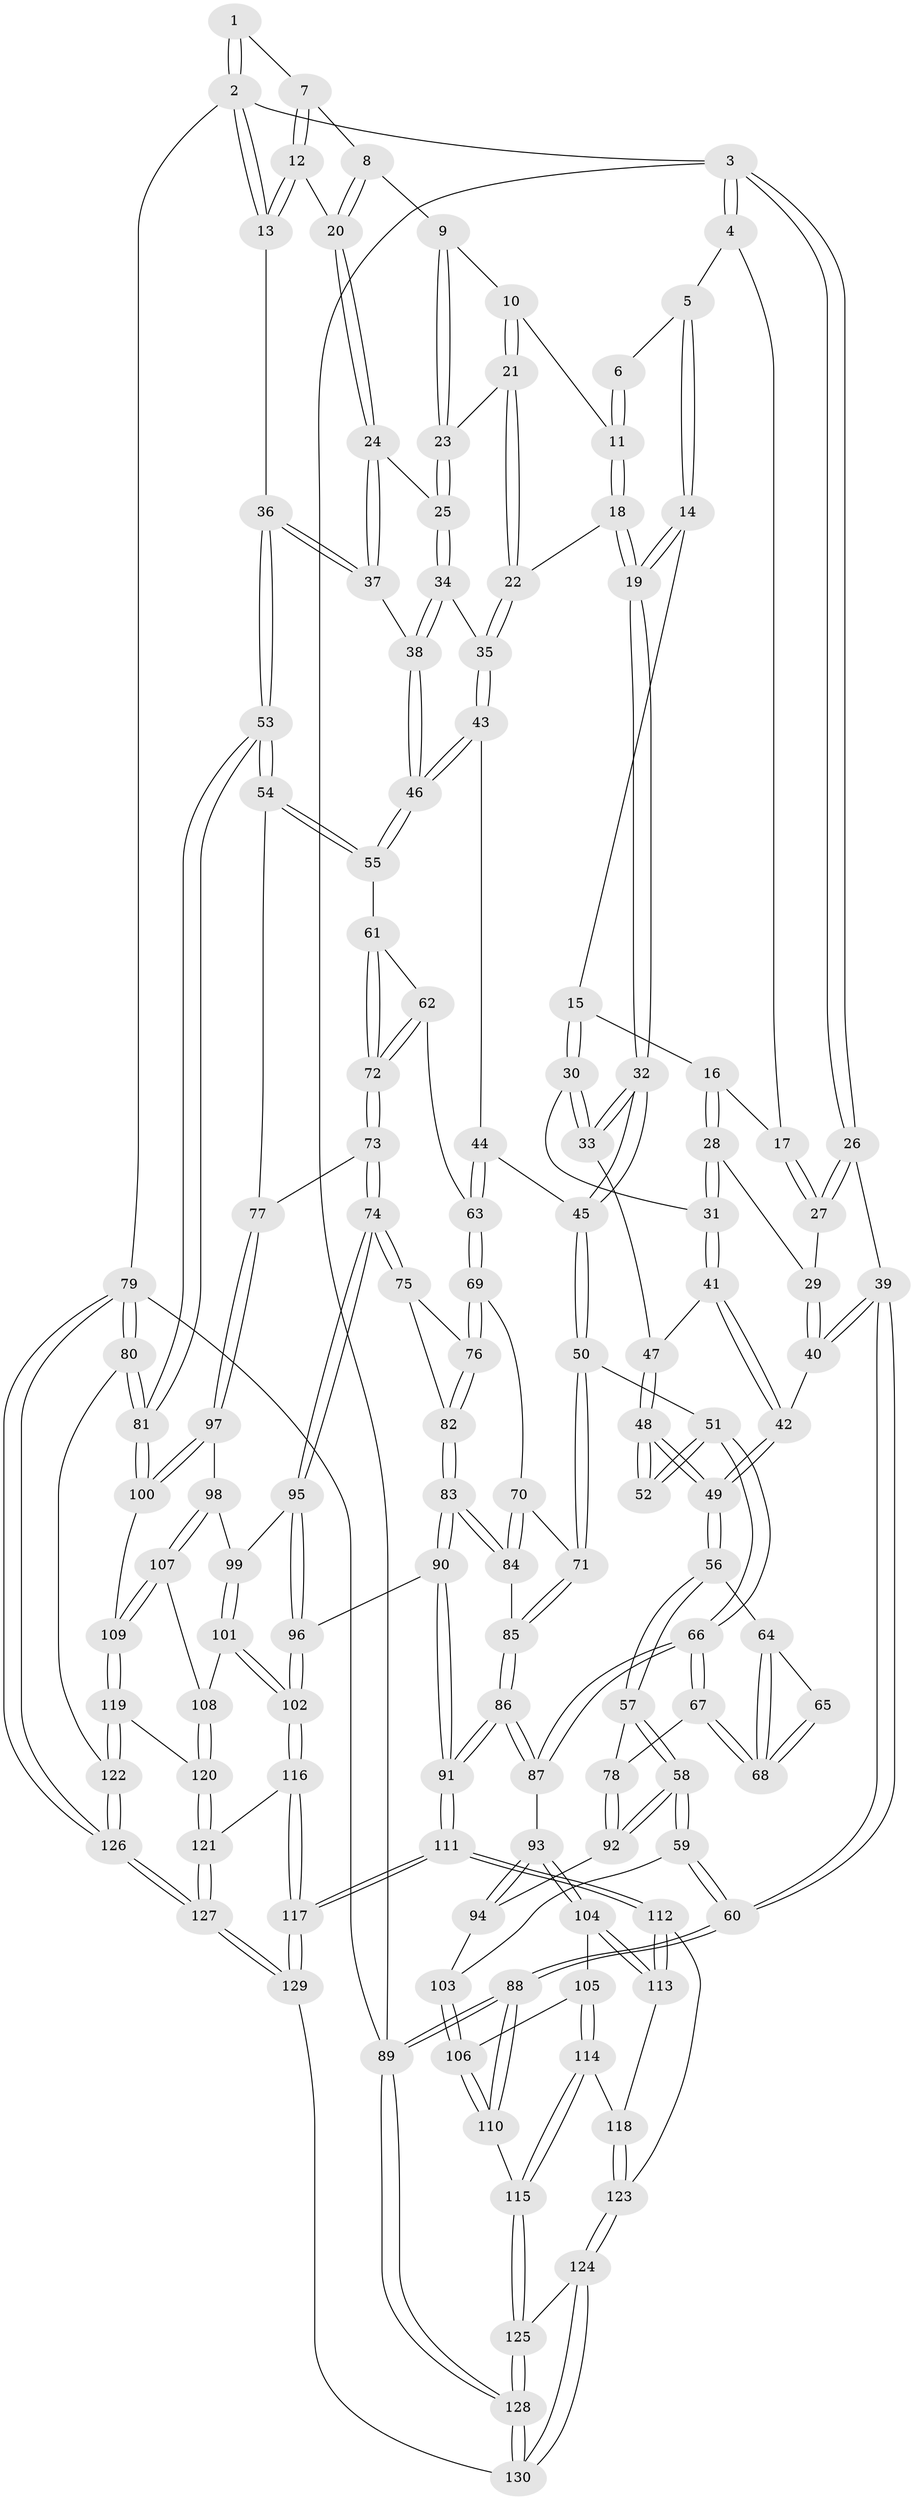 // coarse degree distribution, {4: 0.46153846153846156, 10: 0.019230769230769232, 6: 0.09615384615384616, 5: 0.25, 3: 0.09615384615384616, 1: 0.019230769230769232, 7: 0.019230769230769232, 2: 0.019230769230769232, 8: 0.019230769230769232}
// Generated by graph-tools (version 1.1) at 2025/21/03/04/25 18:21:41]
// undirected, 130 vertices, 322 edges
graph export_dot {
graph [start="1"]
  node [color=gray90,style=filled];
  1 [pos="+0.6942534094015433+0"];
  2 [pos="+1+0"];
  3 [pos="+0+0"];
  4 [pos="+0.14639962714044272+0"];
  5 [pos="+0.26677388000698304+0"];
  6 [pos="+0.6923711591321587+0"];
  7 [pos="+0.7603189732504826+0"];
  8 [pos="+0.8020962237839826+0.06386171405746147"];
  9 [pos="+0.7658268140260035+0.12438587172823186"];
  10 [pos="+0.6716062854748356+0.08522064259240997"];
  11 [pos="+0.6224194662506969+0"];
  12 [pos="+0.9824812442422116+0.1039035695293372"];
  13 [pos="+1+0.03457195568245051"];
  14 [pos="+0.34283008600907866+0.05330139174847917"];
  15 [pos="+0.27151426618577323+0.12289386822261253"];
  16 [pos="+0.1429607345155001+0.1325664572981969"];
  17 [pos="+0.14094451834715524+0.1312070668247158"];
  18 [pos="+0.4942173247149084+0.15004498036634215"];
  19 [pos="+0.4614235000849273+0.1615130345863452"];
  20 [pos="+0.9224822256006822+0.12098824954353038"];
  21 [pos="+0.672807764841886+0.16696904323465847"];
  22 [pos="+0.6456195616606515+0.21372528873087093"];
  23 [pos="+0.7648832419151509+0.13966017461264107"];
  24 [pos="+0.8773704749553273+0.17508577453403665"];
  25 [pos="+0.7834961787790001+0.18320265819359507"];
  26 [pos="+0+0"];
  27 [pos="+0.0685552742458891+0.1469905327772017"];
  28 [pos="+0.16406545757665758+0.209383502081064"];
  29 [pos="+0.060041163742083264+0.22826859777160038"];
  30 [pos="+0.24717185443500922+0.21297238779327327"];
  31 [pos="+0.20120767115456262+0.2524069709875687"];
  32 [pos="+0.43347294075975+0.2824842279303214"];
  33 [pos="+0.40889939360729327+0.2897350608735042"];
  34 [pos="+0.7588900048056935+0.24587977053629112"];
  35 [pos="+0.6619802068740657+0.24063892512511095"];
  36 [pos="+1+0.22266144774640903"];
  37 [pos="+0.8781635026339608+0.24471394054043105"];
  38 [pos="+0.8348268954373105+0.3486875018646162"];
  39 [pos="+0+0.32921728811045275"];
  40 [pos="+0.0226139109173406+0.30711277138909493"];
  41 [pos="+0.18992431318738998+0.3141702007791782"];
  42 [pos="+0.14428543720479972+0.3648036574823132"];
  43 [pos="+0.622969044875529+0.3672855348208929"];
  44 [pos="+0.5952427178304914+0.38751022192586543"];
  45 [pos="+0.5051826122337845+0.38178503274211933"];
  46 [pos="+0.8419605875580832+0.38228634284140595"];
  47 [pos="+0.35303188489901177+0.32443478940639"];
  48 [pos="+0.31386936186926745+0.4125182771758318"];
  49 [pos="+0.1529507873660619+0.40142837421842353"];
  50 [pos="+0.45598766432646504+0.488011520962011"];
  51 [pos="+0.3768872905329478+0.5070530609102473"];
  52 [pos="+0.3265287515448427+0.4566862770105714"];
  53 [pos="+1+0.45116272857487666"];
  54 [pos="+0.9455174241020967+0.45458938917232633"];
  55 [pos="+0.8545482931733932+0.3980740612417302"];
  56 [pos="+0.1501880322830801+0.43750855088778207"];
  57 [pos="+0.13082416691454812+0.46847594886250155"];
  58 [pos="+0.016715990008006703+0.5954351200901994"];
  59 [pos="+0+0.6188495280177402"];
  60 [pos="+0+0.6278702575527904"];
  61 [pos="+0.7616653097394257+0.46308527425642176"];
  62 [pos="+0.6501383910319718+0.47447537685936975"];
  63 [pos="+0.6320309666680627+0.46495413730723156"];
  64 [pos="+0.16207816823354984+0.444969908161583"];
  65 [pos="+0.27723804879156194+0.4740717587898821"];
  66 [pos="+0.32043856295951784+0.5884984748416997"];
  67 [pos="+0.27392758694402386+0.5751282777804253"];
  68 [pos="+0.2584575705488554+0.5426391125657556"];
  69 [pos="+0.6004416455440961+0.5445695918573261"];
  70 [pos="+0.5689385527285528+0.5484730886357638"];
  71 [pos="+0.4571203736164281+0.49005733754103986"];
  72 [pos="+0.7138190734069961+0.5629055691474062"];
  73 [pos="+0.719746382767275+0.6010834312637923"];
  74 [pos="+0.7069708193112779+0.6138136629934682"];
  75 [pos="+0.6469329011657454+0.5824071150989746"];
  76 [pos="+0.6067108289246537+0.5543200619399845"];
  77 [pos="+0.8472444329828354+0.5885067477406193"];
  78 [pos="+0.22747619179937176+0.5912278613834447"];
  79 [pos="+1+1"];
  80 [pos="+1+0.8877712254550724"];
  81 [pos="+1+0.7551085178399718"];
  82 [pos="+0.5819204249674061+0.6285032404303778"];
  83 [pos="+0.5628076465134497+0.6669292092311829"];
  84 [pos="+0.5436734985967697+0.600488692139024"];
  85 [pos="+0.46967463079501304+0.5624548075734164"];
  86 [pos="+0.4393598497842128+0.7186711734709558"];
  87 [pos="+0.3518245286999977+0.6862507731711514"];
  88 [pos="+0+0.8308546452803053"];
  89 [pos="+0+1"];
  90 [pos="+0.5619478908516318+0.715771676116805"];
  91 [pos="+0.48497364841195095+0.7607282711797094"];
  92 [pos="+0.20297585105749452+0.6104707899832307"];
  93 [pos="+0.2673077234071239+0.735240838207844"];
  94 [pos="+0.2167042307681232+0.6950803770418632"];
  95 [pos="+0.6939793888444509+0.6507409596980995"];
  96 [pos="+0.5637832883776791+0.7156431772445174"];
  97 [pos="+0.8629229385936947+0.7019117298908326"];
  98 [pos="+0.8409729732568955+0.7252617351143724"];
  99 [pos="+0.7032040976567274+0.6642833299609142"];
  100 [pos="+1+0.7540897021277355"];
  101 [pos="+0.7360261256385595+0.8016267104037959"];
  102 [pos="+0.7179002072598368+0.8156413837902946"];
  103 [pos="+0.07394654986264078+0.6956340171150615"];
  104 [pos="+0.2513880418872788+0.7752950091210078"];
  105 [pos="+0.16551693389733782+0.783264344863565"];
  106 [pos="+0.10535714859581911+0.7514742321680445"];
  107 [pos="+0.8303547969542252+0.748863396712386"];
  108 [pos="+0.7592437035951952+0.7976426755189561"];
  109 [pos="+0.88567693054973+0.8336651561515643"];
  110 [pos="+0.07824628282447267+0.8769033262517191"];
  111 [pos="+0.4794956636262788+0.887840391475585"];
  112 [pos="+0.3952357074628477+0.8936968021443299"];
  113 [pos="+0.2575619693191896+0.8070576739331496"];
  114 [pos="+0.13832488084361416+0.897925603237636"];
  115 [pos="+0.1195359882072689+0.9066626054224508"];
  116 [pos="+0.6800085715207257+0.9114379677715928"];
  117 [pos="+0.5581677846333909+1"];
  118 [pos="+0.2157341929801957+0.8901897681336616"];
  119 [pos="+0.8645448928761893+0.9008979912968852"];
  120 [pos="+0.8569870660720633+0.9022931632198435"];
  121 [pos="+0.812531346853785+0.934056396263634"];
  122 [pos="+0.9049413226334133+0.9246281940599627"];
  123 [pos="+0.2757390222840576+0.9615082172961511"];
  124 [pos="+0.2680027407444983+0.9923755278025423"];
  125 [pos="+0.11682323832130136+0.9435803344132763"];
  126 [pos="+0.8840880744022204+1"];
  127 [pos="+0.8194089202784113+1"];
  128 [pos="+0.004503407949793811+1"];
  129 [pos="+0.5645032422348968+1"];
  130 [pos="+0.2360769544756124+1"];
  1 -- 2;
  1 -- 2;
  1 -- 7;
  2 -- 3;
  2 -- 13;
  2 -- 13;
  2 -- 79;
  3 -- 4;
  3 -- 4;
  3 -- 26;
  3 -- 26;
  3 -- 89;
  4 -- 5;
  4 -- 17;
  5 -- 6;
  5 -- 14;
  5 -- 14;
  6 -- 11;
  6 -- 11;
  7 -- 8;
  7 -- 12;
  7 -- 12;
  8 -- 9;
  8 -- 20;
  8 -- 20;
  9 -- 10;
  9 -- 23;
  9 -- 23;
  10 -- 11;
  10 -- 21;
  10 -- 21;
  11 -- 18;
  11 -- 18;
  12 -- 13;
  12 -- 13;
  12 -- 20;
  13 -- 36;
  14 -- 15;
  14 -- 19;
  14 -- 19;
  15 -- 16;
  15 -- 30;
  15 -- 30;
  16 -- 17;
  16 -- 28;
  16 -- 28;
  17 -- 27;
  17 -- 27;
  18 -- 19;
  18 -- 19;
  18 -- 22;
  19 -- 32;
  19 -- 32;
  20 -- 24;
  20 -- 24;
  21 -- 22;
  21 -- 22;
  21 -- 23;
  22 -- 35;
  22 -- 35;
  23 -- 25;
  23 -- 25;
  24 -- 25;
  24 -- 37;
  24 -- 37;
  25 -- 34;
  25 -- 34;
  26 -- 27;
  26 -- 27;
  26 -- 39;
  27 -- 29;
  28 -- 29;
  28 -- 31;
  28 -- 31;
  29 -- 40;
  29 -- 40;
  30 -- 31;
  30 -- 33;
  30 -- 33;
  31 -- 41;
  31 -- 41;
  32 -- 33;
  32 -- 33;
  32 -- 45;
  32 -- 45;
  33 -- 47;
  34 -- 35;
  34 -- 38;
  34 -- 38;
  35 -- 43;
  35 -- 43;
  36 -- 37;
  36 -- 37;
  36 -- 53;
  36 -- 53;
  37 -- 38;
  38 -- 46;
  38 -- 46;
  39 -- 40;
  39 -- 40;
  39 -- 60;
  39 -- 60;
  40 -- 42;
  41 -- 42;
  41 -- 42;
  41 -- 47;
  42 -- 49;
  42 -- 49;
  43 -- 44;
  43 -- 46;
  43 -- 46;
  44 -- 45;
  44 -- 63;
  44 -- 63;
  45 -- 50;
  45 -- 50;
  46 -- 55;
  46 -- 55;
  47 -- 48;
  47 -- 48;
  48 -- 49;
  48 -- 49;
  48 -- 52;
  48 -- 52;
  49 -- 56;
  49 -- 56;
  50 -- 51;
  50 -- 71;
  50 -- 71;
  51 -- 52;
  51 -- 52;
  51 -- 66;
  51 -- 66;
  53 -- 54;
  53 -- 54;
  53 -- 81;
  53 -- 81;
  54 -- 55;
  54 -- 55;
  54 -- 77;
  55 -- 61;
  56 -- 57;
  56 -- 57;
  56 -- 64;
  57 -- 58;
  57 -- 58;
  57 -- 78;
  58 -- 59;
  58 -- 59;
  58 -- 92;
  58 -- 92;
  59 -- 60;
  59 -- 60;
  59 -- 103;
  60 -- 88;
  60 -- 88;
  61 -- 62;
  61 -- 72;
  61 -- 72;
  62 -- 63;
  62 -- 72;
  62 -- 72;
  63 -- 69;
  63 -- 69;
  64 -- 65;
  64 -- 68;
  64 -- 68;
  65 -- 68;
  65 -- 68;
  66 -- 67;
  66 -- 67;
  66 -- 87;
  66 -- 87;
  67 -- 68;
  67 -- 68;
  67 -- 78;
  69 -- 70;
  69 -- 76;
  69 -- 76;
  70 -- 71;
  70 -- 84;
  70 -- 84;
  71 -- 85;
  71 -- 85;
  72 -- 73;
  72 -- 73;
  73 -- 74;
  73 -- 74;
  73 -- 77;
  74 -- 75;
  74 -- 75;
  74 -- 95;
  74 -- 95;
  75 -- 76;
  75 -- 82;
  76 -- 82;
  76 -- 82;
  77 -- 97;
  77 -- 97;
  78 -- 92;
  78 -- 92;
  79 -- 80;
  79 -- 80;
  79 -- 126;
  79 -- 126;
  79 -- 89;
  80 -- 81;
  80 -- 81;
  80 -- 122;
  81 -- 100;
  81 -- 100;
  82 -- 83;
  82 -- 83;
  83 -- 84;
  83 -- 84;
  83 -- 90;
  83 -- 90;
  84 -- 85;
  85 -- 86;
  85 -- 86;
  86 -- 87;
  86 -- 87;
  86 -- 91;
  86 -- 91;
  87 -- 93;
  88 -- 89;
  88 -- 89;
  88 -- 110;
  88 -- 110;
  89 -- 128;
  89 -- 128;
  90 -- 91;
  90 -- 91;
  90 -- 96;
  91 -- 111;
  91 -- 111;
  92 -- 94;
  93 -- 94;
  93 -- 94;
  93 -- 104;
  93 -- 104;
  94 -- 103;
  95 -- 96;
  95 -- 96;
  95 -- 99;
  96 -- 102;
  96 -- 102;
  97 -- 98;
  97 -- 100;
  97 -- 100;
  98 -- 99;
  98 -- 107;
  98 -- 107;
  99 -- 101;
  99 -- 101;
  100 -- 109;
  101 -- 102;
  101 -- 102;
  101 -- 108;
  102 -- 116;
  102 -- 116;
  103 -- 106;
  103 -- 106;
  104 -- 105;
  104 -- 113;
  104 -- 113;
  105 -- 106;
  105 -- 114;
  105 -- 114;
  106 -- 110;
  106 -- 110;
  107 -- 108;
  107 -- 109;
  107 -- 109;
  108 -- 120;
  108 -- 120;
  109 -- 119;
  109 -- 119;
  110 -- 115;
  111 -- 112;
  111 -- 112;
  111 -- 117;
  111 -- 117;
  112 -- 113;
  112 -- 113;
  112 -- 123;
  113 -- 118;
  114 -- 115;
  114 -- 115;
  114 -- 118;
  115 -- 125;
  115 -- 125;
  116 -- 117;
  116 -- 117;
  116 -- 121;
  117 -- 129;
  117 -- 129;
  118 -- 123;
  118 -- 123;
  119 -- 120;
  119 -- 122;
  119 -- 122;
  120 -- 121;
  120 -- 121;
  121 -- 127;
  121 -- 127;
  122 -- 126;
  122 -- 126;
  123 -- 124;
  123 -- 124;
  124 -- 125;
  124 -- 130;
  124 -- 130;
  125 -- 128;
  125 -- 128;
  126 -- 127;
  126 -- 127;
  127 -- 129;
  127 -- 129;
  128 -- 130;
  128 -- 130;
  129 -- 130;
}
